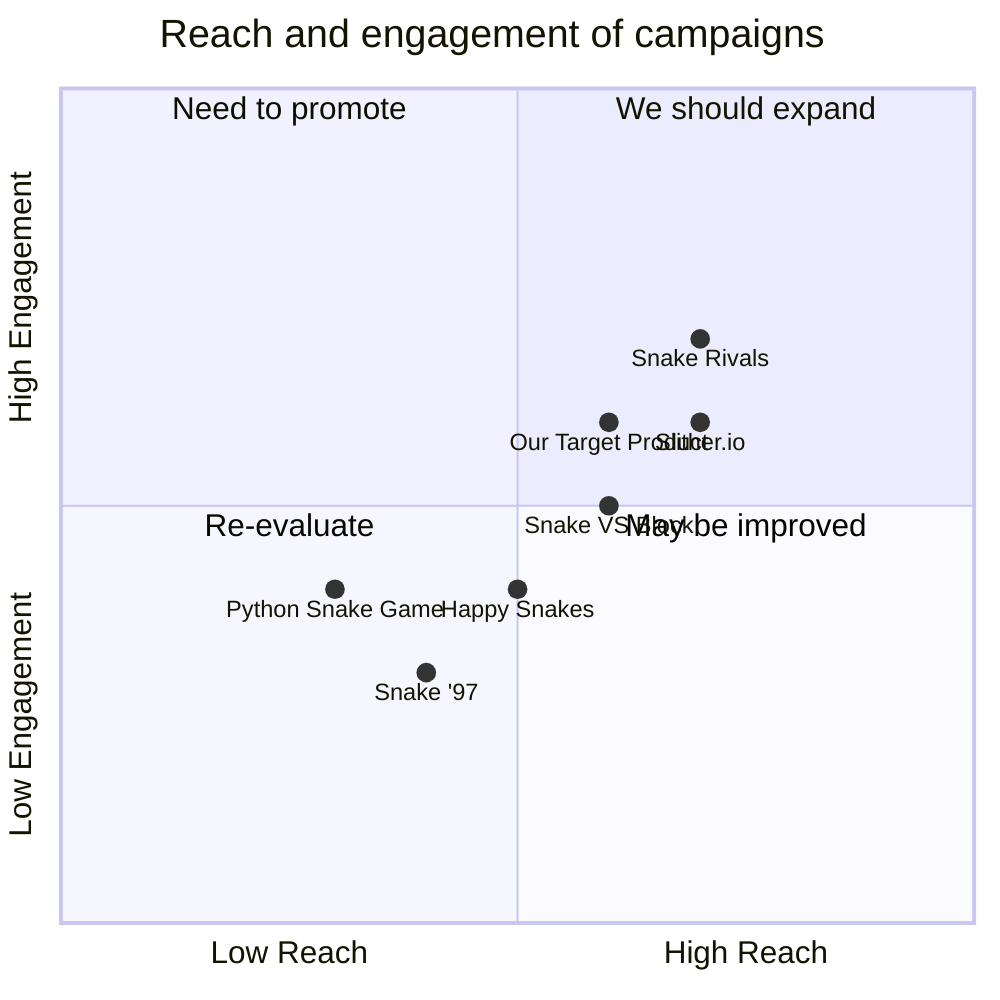 quadrantChart
    title Reach and engagement of campaigns
    x-axis Low Reach --> High Reach
    y-axis Low Engagement --> High Engagement
    quadrant-1 We should expand
    quadrant-2 Need to promote
    quadrant-3 Re-evaluate
    quadrant-4 May be improved
    "Python Snake Game": [0.3, 0.4]
    "Slither.io": [0.7, 0.6]
    "Snake '97": [0.4, 0.3]
    "Snake VS Block": [0.6, 0.5]
    "Happy Snakes": [0.5, 0.4]
    "Snake Rivals": [0.7, 0.7]
    "Our Target Product": [0.6, 0.6]